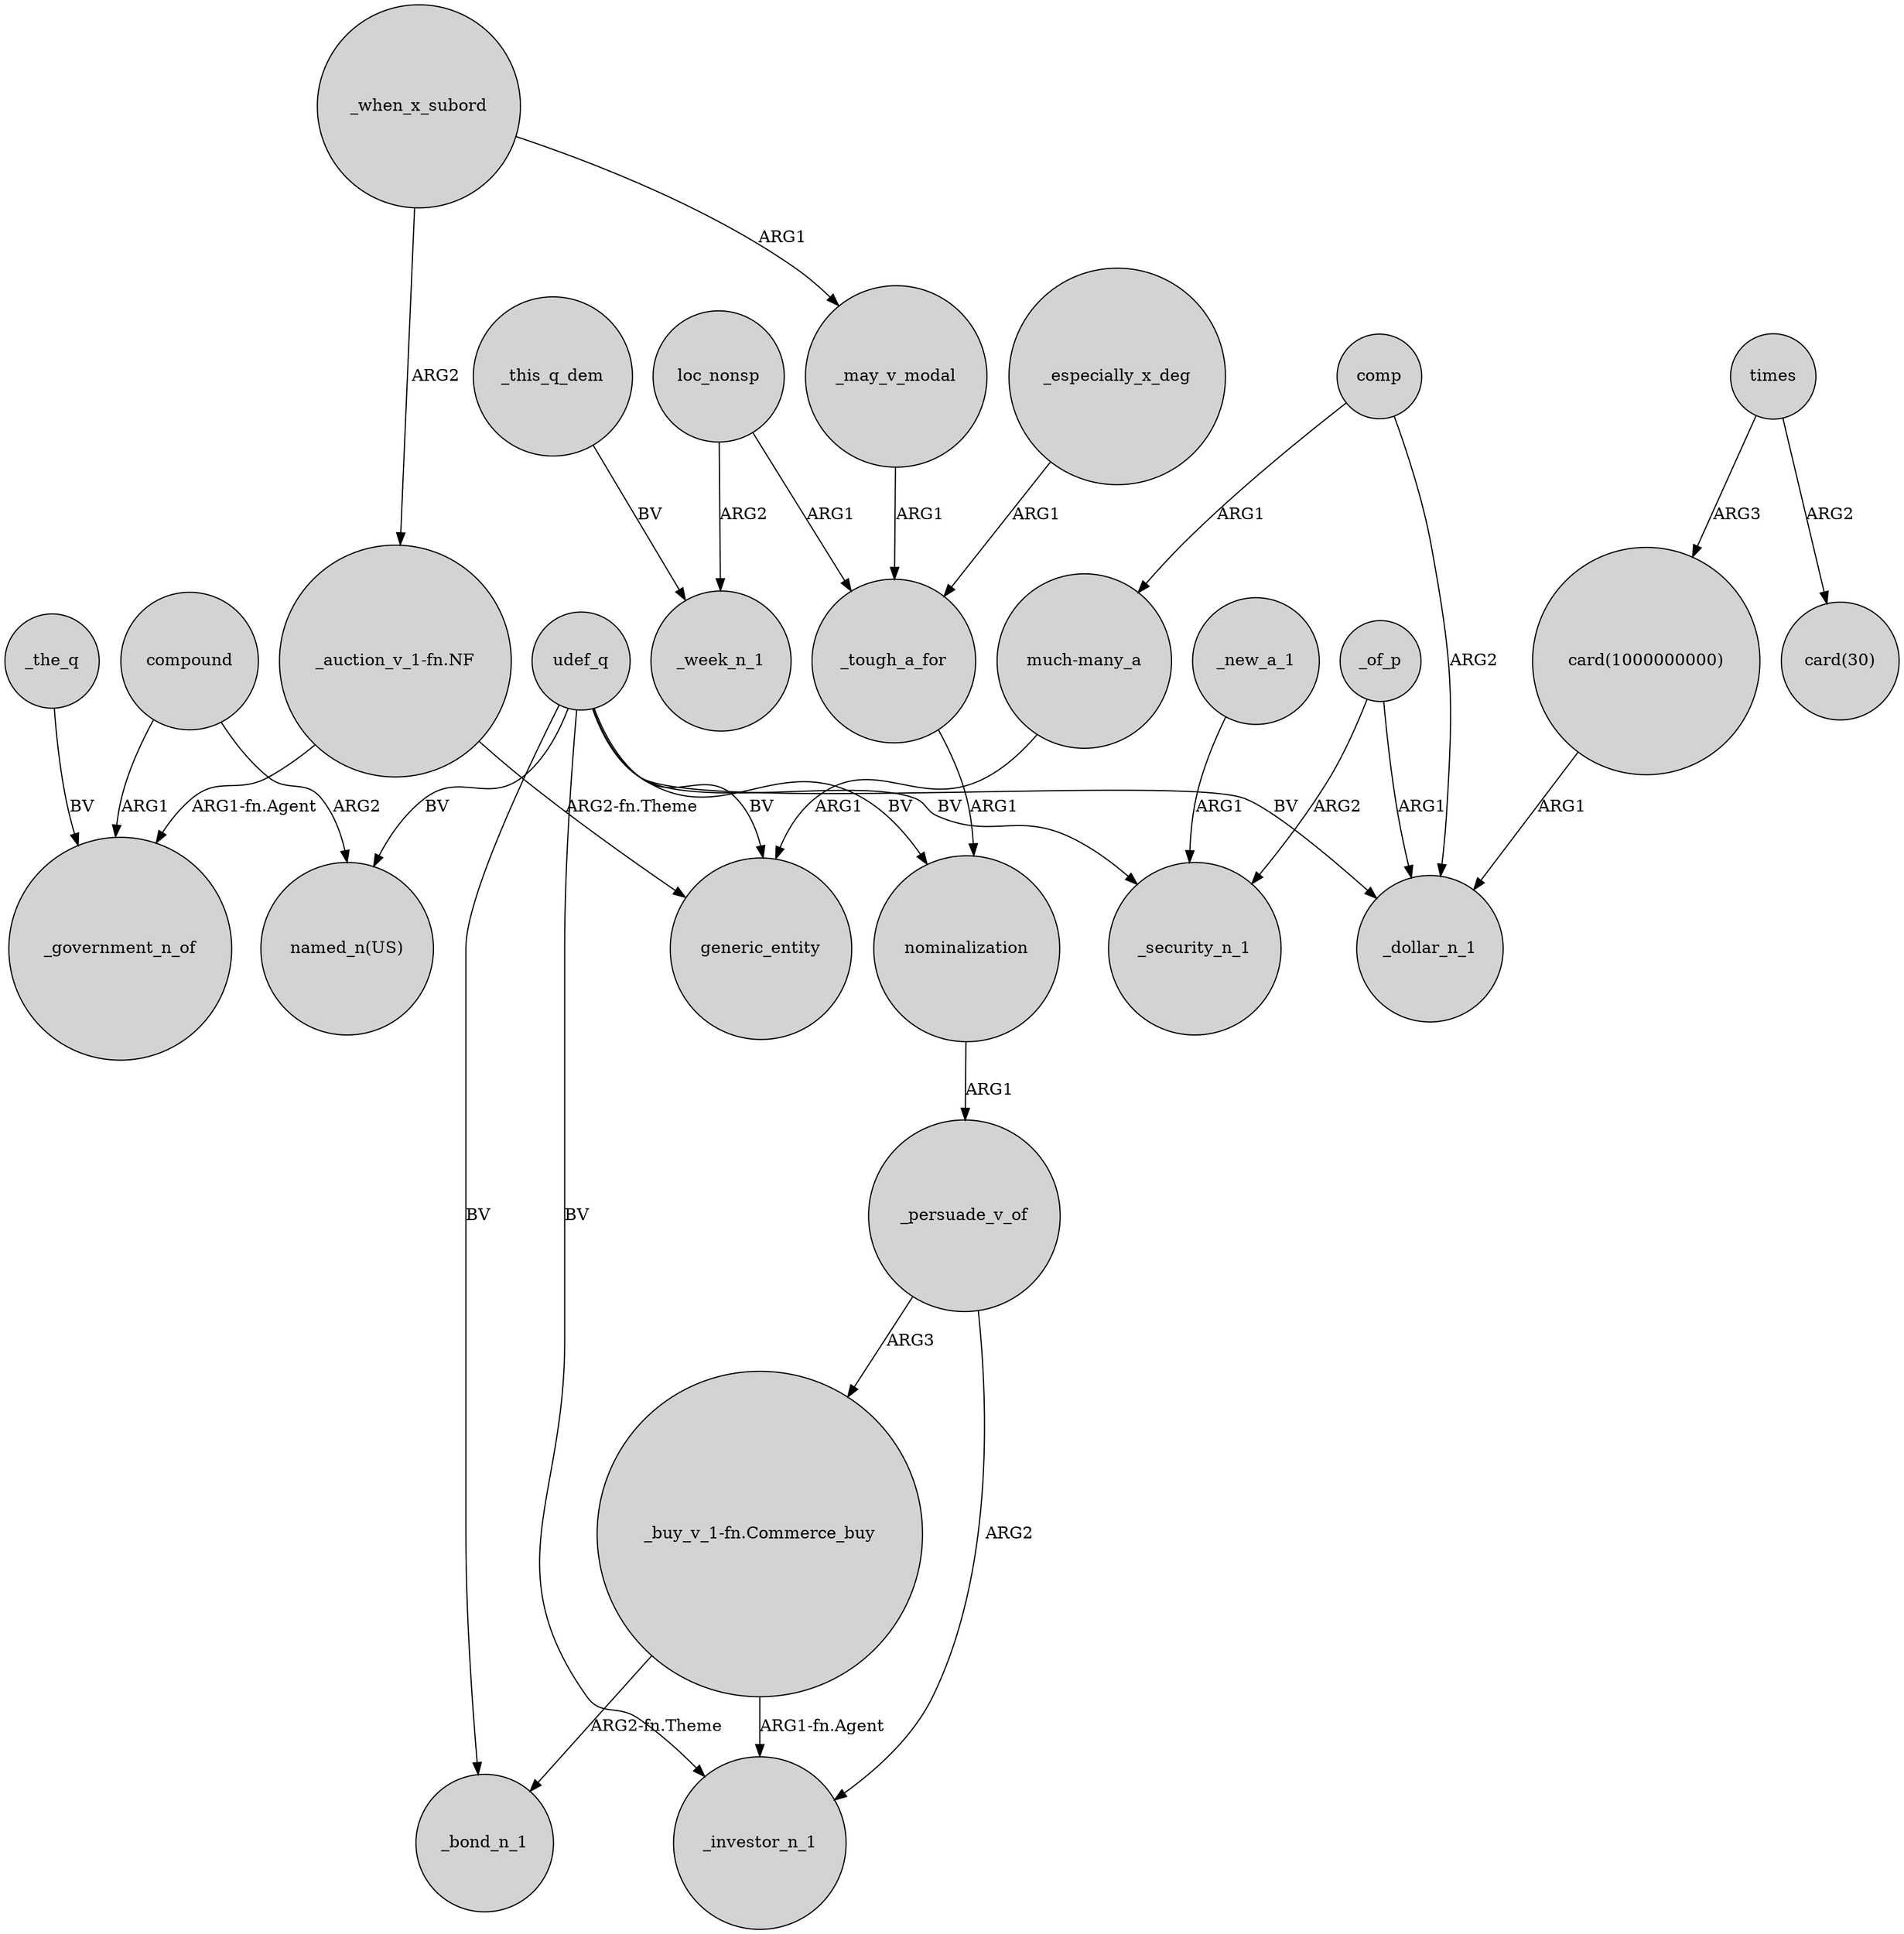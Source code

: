 digraph {
	node [shape=circle style=filled]
	_when_x_subord -> _may_v_modal [label=ARG1]
	udef_q -> "named_n(US)" [label=BV]
	udef_q -> generic_entity [label=BV]
	udef_q -> _investor_n_1 [label=BV]
	compound -> _government_n_of [label=ARG1]
	"much-many_a" -> generic_entity [label=ARG1]
	_new_a_1 -> _security_n_1 [label=ARG1]
	_of_p -> _dollar_n_1 [label=ARG1]
	_tough_a_for -> nominalization [label=ARG1]
	_persuade_v_of -> "_buy_v_1-fn.Commerce_buy" [label=ARG3]
	_persuade_v_of -> _investor_n_1 [label=ARG2]
	compound -> "named_n(US)" [label=ARG2]
	_may_v_modal -> _tough_a_for [label=ARG1]
	times -> "card(1000000000)" [label=ARG3]
	_of_p -> _security_n_1 [label=ARG2]
	_this_q_dem -> _week_n_1 [label=BV]
	loc_nonsp -> _tough_a_for [label=ARG1]
	udef_q -> _bond_n_1 [label=BV]
	loc_nonsp -> _week_n_1 [label=ARG2]
	comp -> "much-many_a" [label=ARG1]
	"_buy_v_1-fn.Commerce_buy" -> _investor_n_1 [label="ARG1-fn.Agent"]
	times -> "card(30)" [label=ARG2]
	_especially_x_deg -> _tough_a_for [label=ARG1]
	"_buy_v_1-fn.Commerce_buy" -> _bond_n_1 [label="ARG2-fn.Theme"]
	udef_q -> nominalization [label=BV]
	nominalization -> _persuade_v_of [label=ARG1]
	_the_q -> _government_n_of [label=BV]
	"_auction_v_1-fn.NF" -> _government_n_of [label="ARG1-fn.Agent"]
	comp -> _dollar_n_1 [label=ARG2]
	"card(1000000000)" -> _dollar_n_1 [label=ARG1]
	"_auction_v_1-fn.NF" -> generic_entity [label="ARG2-fn.Theme"]
	_when_x_subord -> "_auction_v_1-fn.NF" [label=ARG2]
	udef_q -> _dollar_n_1 [label=BV]
	udef_q -> _security_n_1 [label=BV]
}
